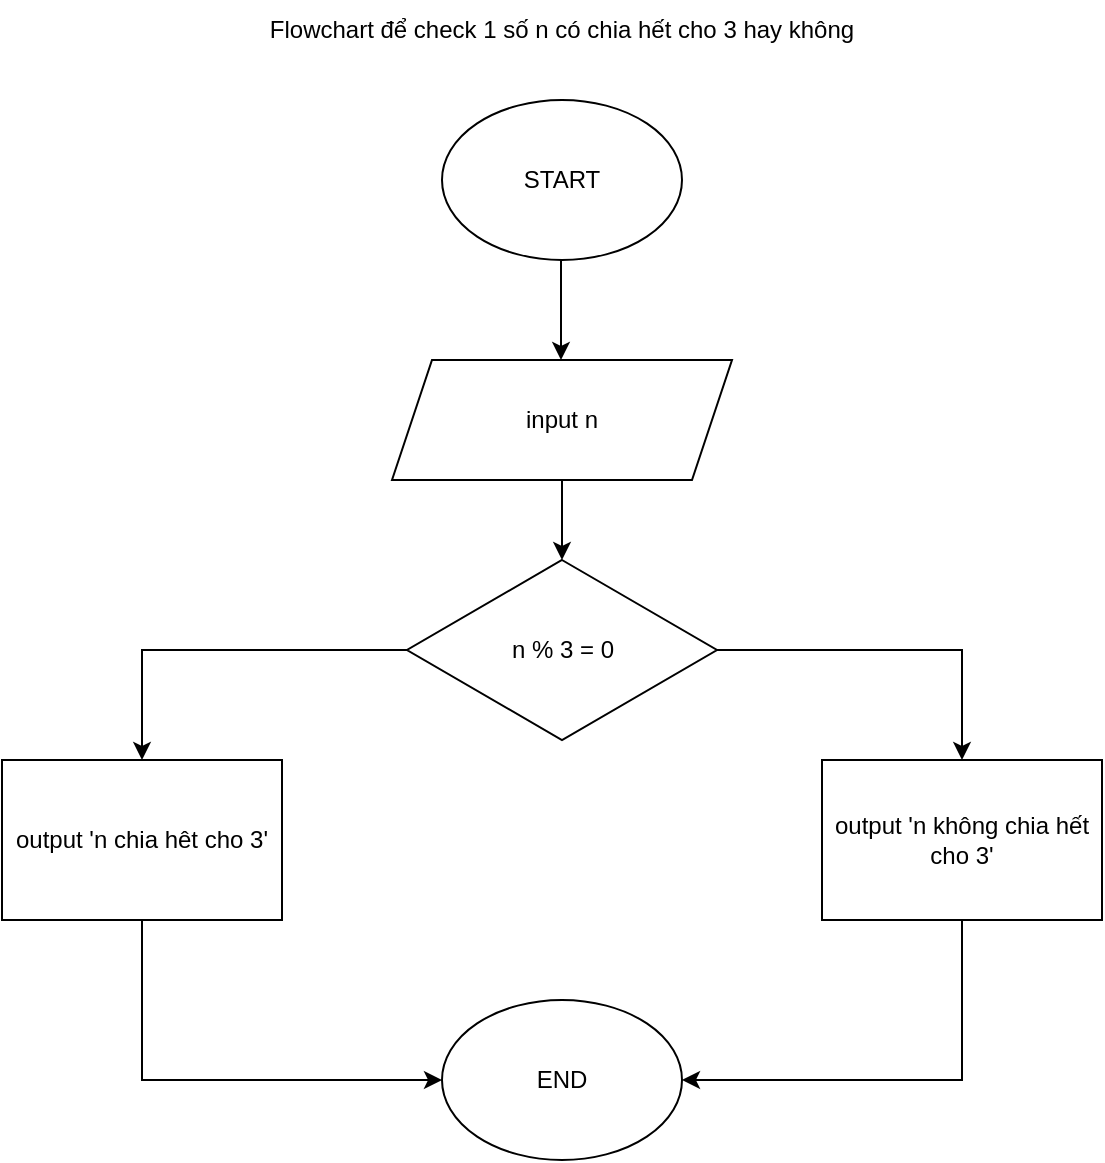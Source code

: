 <mxfile version="21.3.2" type="device">
  <diagram id="C5RBs43oDa-KdzZeNtuy" name="Page-1">
    <mxGraphModel dx="1050" dy="541" grid="1" gridSize="10" guides="1" tooltips="1" connect="1" arrows="1" fold="1" page="1" pageScale="1" pageWidth="827" pageHeight="1169" math="0" shadow="0">
      <root>
        <mxCell id="WIyWlLk6GJQsqaUBKTNV-0" />
        <mxCell id="WIyWlLk6GJQsqaUBKTNV-1" parent="WIyWlLk6GJQsqaUBKTNV-0" />
        <mxCell id="N4JaAFyVMWFVmhXI3t9y-0" value="START" style="ellipse;whiteSpace=wrap;html=1;" vertex="1" parent="WIyWlLk6GJQsqaUBKTNV-1">
          <mxGeometry x="340" y="110" width="120" height="80" as="geometry" />
        </mxCell>
        <mxCell id="N4JaAFyVMWFVmhXI3t9y-1" value="" style="endArrow=classic;html=1;rounded=0;" edge="1" parent="WIyWlLk6GJQsqaUBKTNV-1">
          <mxGeometry width="50" height="50" relative="1" as="geometry">
            <mxPoint x="399.5" y="190" as="sourcePoint" />
            <mxPoint x="399.5" y="240" as="targetPoint" />
          </mxGeometry>
        </mxCell>
        <mxCell id="N4JaAFyVMWFVmhXI3t9y-16" style="edgeStyle=orthogonalEdgeStyle;rounded=0;orthogonalLoop=1;jettySize=auto;html=1;exitX=0.5;exitY=1;exitDx=0;exitDy=0;entryX=0.5;entryY=0;entryDx=0;entryDy=0;" edge="1" parent="WIyWlLk6GJQsqaUBKTNV-1" source="N4JaAFyVMWFVmhXI3t9y-3" target="N4JaAFyVMWFVmhXI3t9y-7">
          <mxGeometry relative="1" as="geometry" />
        </mxCell>
        <mxCell id="N4JaAFyVMWFVmhXI3t9y-3" value="input n" style="shape=parallelogram;perimeter=parallelogramPerimeter;whiteSpace=wrap;html=1;fixedSize=1;" vertex="1" parent="WIyWlLk6GJQsqaUBKTNV-1">
          <mxGeometry x="315" y="240" width="170" height="60" as="geometry" />
        </mxCell>
        <mxCell id="N4JaAFyVMWFVmhXI3t9y-12" style="edgeStyle=orthogonalEdgeStyle;rounded=0;orthogonalLoop=1;jettySize=auto;html=1;exitX=0;exitY=0.5;exitDx=0;exitDy=0;entryX=0.5;entryY=0;entryDx=0;entryDy=0;" edge="1" parent="WIyWlLk6GJQsqaUBKTNV-1" source="N4JaAFyVMWFVmhXI3t9y-7" target="N4JaAFyVMWFVmhXI3t9y-10">
          <mxGeometry relative="1" as="geometry" />
        </mxCell>
        <mxCell id="N4JaAFyVMWFVmhXI3t9y-13" style="edgeStyle=orthogonalEdgeStyle;rounded=0;orthogonalLoop=1;jettySize=auto;html=1;exitX=1;exitY=0.5;exitDx=0;exitDy=0;" edge="1" parent="WIyWlLk6GJQsqaUBKTNV-1" source="N4JaAFyVMWFVmhXI3t9y-7" target="N4JaAFyVMWFVmhXI3t9y-11">
          <mxGeometry relative="1" as="geometry" />
        </mxCell>
        <mxCell id="N4JaAFyVMWFVmhXI3t9y-7" value="n % 3 = 0" style="rhombus;whiteSpace=wrap;html=1;" vertex="1" parent="WIyWlLk6GJQsqaUBKTNV-1">
          <mxGeometry x="322.5" y="340" width="155" height="90" as="geometry" />
        </mxCell>
        <mxCell id="N4JaAFyVMWFVmhXI3t9y-17" style="edgeStyle=orthogonalEdgeStyle;rounded=0;orthogonalLoop=1;jettySize=auto;html=1;exitX=0.5;exitY=1;exitDx=0;exitDy=0;entryX=0;entryY=0.5;entryDx=0;entryDy=0;" edge="1" parent="WIyWlLk6GJQsqaUBKTNV-1" source="N4JaAFyVMWFVmhXI3t9y-10" target="N4JaAFyVMWFVmhXI3t9y-14">
          <mxGeometry relative="1" as="geometry" />
        </mxCell>
        <mxCell id="N4JaAFyVMWFVmhXI3t9y-10" value="output &#39;n chia hêt cho 3&#39;" style="rounded=0;whiteSpace=wrap;html=1;" vertex="1" parent="WIyWlLk6GJQsqaUBKTNV-1">
          <mxGeometry x="120" y="440" width="140" height="80" as="geometry" />
        </mxCell>
        <mxCell id="N4JaAFyVMWFVmhXI3t9y-18" style="edgeStyle=orthogonalEdgeStyle;rounded=0;orthogonalLoop=1;jettySize=auto;html=1;exitX=0.5;exitY=1;exitDx=0;exitDy=0;entryX=1;entryY=0.5;entryDx=0;entryDy=0;" edge="1" parent="WIyWlLk6GJQsqaUBKTNV-1" source="N4JaAFyVMWFVmhXI3t9y-11" target="N4JaAFyVMWFVmhXI3t9y-14">
          <mxGeometry relative="1" as="geometry" />
        </mxCell>
        <mxCell id="N4JaAFyVMWFVmhXI3t9y-11" value="output &#39;n không chia hết cho 3&#39;" style="rounded=0;whiteSpace=wrap;html=1;" vertex="1" parent="WIyWlLk6GJQsqaUBKTNV-1">
          <mxGeometry x="530" y="440" width="140" height="80" as="geometry" />
        </mxCell>
        <mxCell id="N4JaAFyVMWFVmhXI3t9y-14" value="END" style="ellipse;whiteSpace=wrap;html=1;" vertex="1" parent="WIyWlLk6GJQsqaUBKTNV-1">
          <mxGeometry x="340" y="560" width="120" height="80" as="geometry" />
        </mxCell>
        <mxCell id="N4JaAFyVMWFVmhXI3t9y-20" value="Flowchart để check 1 số n có chia hết cho 3 hay không" style="text;html=1;strokeColor=none;fillColor=none;align=center;verticalAlign=middle;whiteSpace=wrap;rounded=0;" vertex="1" parent="WIyWlLk6GJQsqaUBKTNV-1">
          <mxGeometry x="245" y="60" width="310" height="30" as="geometry" />
        </mxCell>
      </root>
    </mxGraphModel>
  </diagram>
</mxfile>
